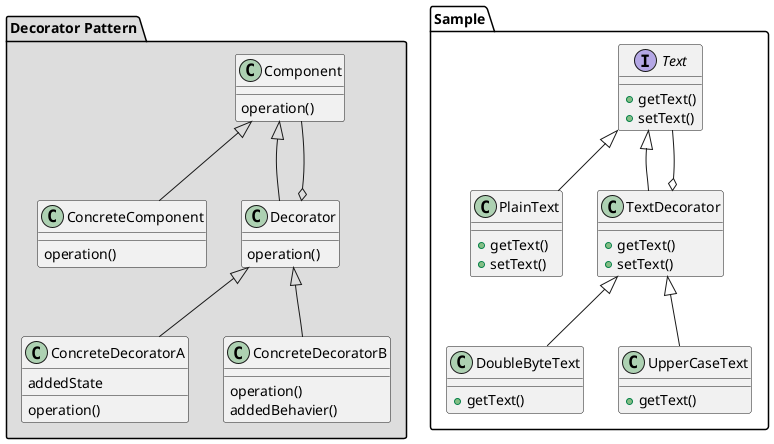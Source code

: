 @startuml

package "Decorator Pattern" #DDDDDD {
  class Component {
    operation()
  }

  class ConcreteComponent {
    operation()
  }

  class Decorator {
    operation()
  }

  Component <|-- ConcreteComponent
  Component <|-- Decorator

  Decorator o-- Component

  class ConcreteDecoratorA {
    addedState
    operation()
  }

  class ConcreteDecoratorB {
    operation()
    addedBehavier()
  }

  Decorator <|-- ConcreteDecoratorA
  Decorator <|-- ConcreteDecoratorB
}

package "Sample" {
  interface Text {
    +getText()
    +setText()
  }

  class PlainText {
    +getText()
    +setText()
  }

  class TextDecorator {
    +getText()
    +setText()
  }

  Text <|-- PlainText
  Text <|-- TextDecorator

  TextDecorator o-- Text

  class DoubleByteText {
    +getText()
  }

  class UpperCaseText {
    +getText()
  }

  TextDecorator <|-- DoubleByteText
  TextDecorator <|-- UpperCaseText
}

@enduml
